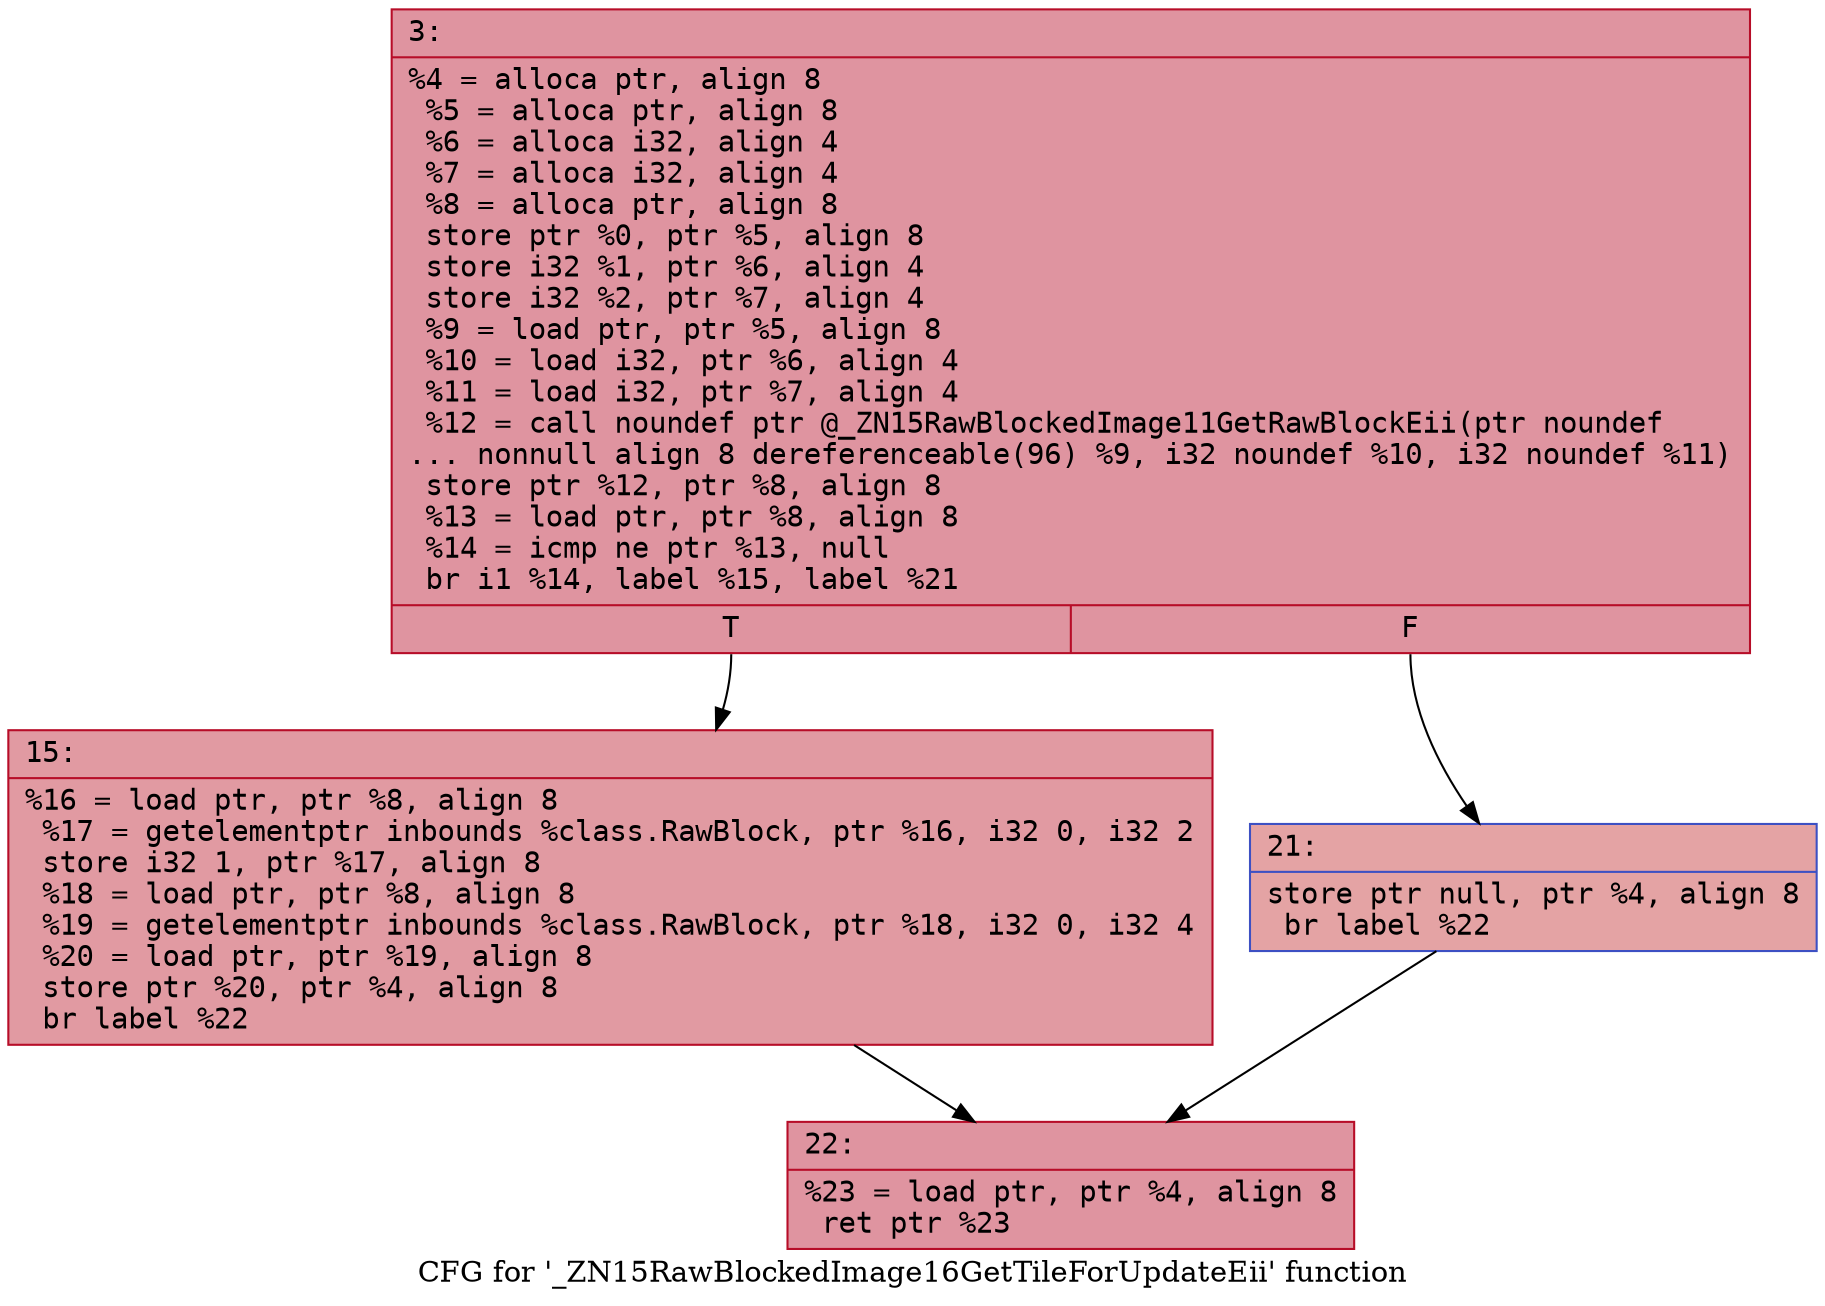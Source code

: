 digraph "CFG for '_ZN15RawBlockedImage16GetTileForUpdateEii' function" {
	label="CFG for '_ZN15RawBlockedImage16GetTileForUpdateEii' function";

	Node0x6000004ef250 [shape=record,color="#b70d28ff", style=filled, fillcolor="#b70d2870" fontname="Courier",label="{3:\l|  %4 = alloca ptr, align 8\l  %5 = alloca ptr, align 8\l  %6 = alloca i32, align 4\l  %7 = alloca i32, align 4\l  %8 = alloca ptr, align 8\l  store ptr %0, ptr %5, align 8\l  store i32 %1, ptr %6, align 4\l  store i32 %2, ptr %7, align 4\l  %9 = load ptr, ptr %5, align 8\l  %10 = load i32, ptr %6, align 4\l  %11 = load i32, ptr %7, align 4\l  %12 = call noundef ptr @_ZN15RawBlockedImage11GetRawBlockEii(ptr noundef\l... nonnull align 8 dereferenceable(96) %9, i32 noundef %10, i32 noundef %11)\l  store ptr %12, ptr %8, align 8\l  %13 = load ptr, ptr %8, align 8\l  %14 = icmp ne ptr %13, null\l  br i1 %14, label %15, label %21\l|{<s0>T|<s1>F}}"];
	Node0x6000004ef250:s0 -> Node0x6000004ef2a0[tooltip="3 -> 15\nProbability 62.50%" ];
	Node0x6000004ef250:s1 -> Node0x6000004ef2f0[tooltip="3 -> 21\nProbability 37.50%" ];
	Node0x6000004ef2a0 [shape=record,color="#b70d28ff", style=filled, fillcolor="#bb1b2c70" fontname="Courier",label="{15:\l|  %16 = load ptr, ptr %8, align 8\l  %17 = getelementptr inbounds %class.RawBlock, ptr %16, i32 0, i32 2\l  store i32 1, ptr %17, align 8\l  %18 = load ptr, ptr %8, align 8\l  %19 = getelementptr inbounds %class.RawBlock, ptr %18, i32 0, i32 4\l  %20 = load ptr, ptr %19, align 8\l  store ptr %20, ptr %4, align 8\l  br label %22\l}"];
	Node0x6000004ef2a0 -> Node0x6000004ef340[tooltip="15 -> 22\nProbability 100.00%" ];
	Node0x6000004ef2f0 [shape=record,color="#3d50c3ff", style=filled, fillcolor="#c32e3170" fontname="Courier",label="{21:\l|  store ptr null, ptr %4, align 8\l  br label %22\l}"];
	Node0x6000004ef2f0 -> Node0x6000004ef340[tooltip="21 -> 22\nProbability 100.00%" ];
	Node0x6000004ef340 [shape=record,color="#b70d28ff", style=filled, fillcolor="#b70d2870" fontname="Courier",label="{22:\l|  %23 = load ptr, ptr %4, align 8\l  ret ptr %23\l}"];
}
